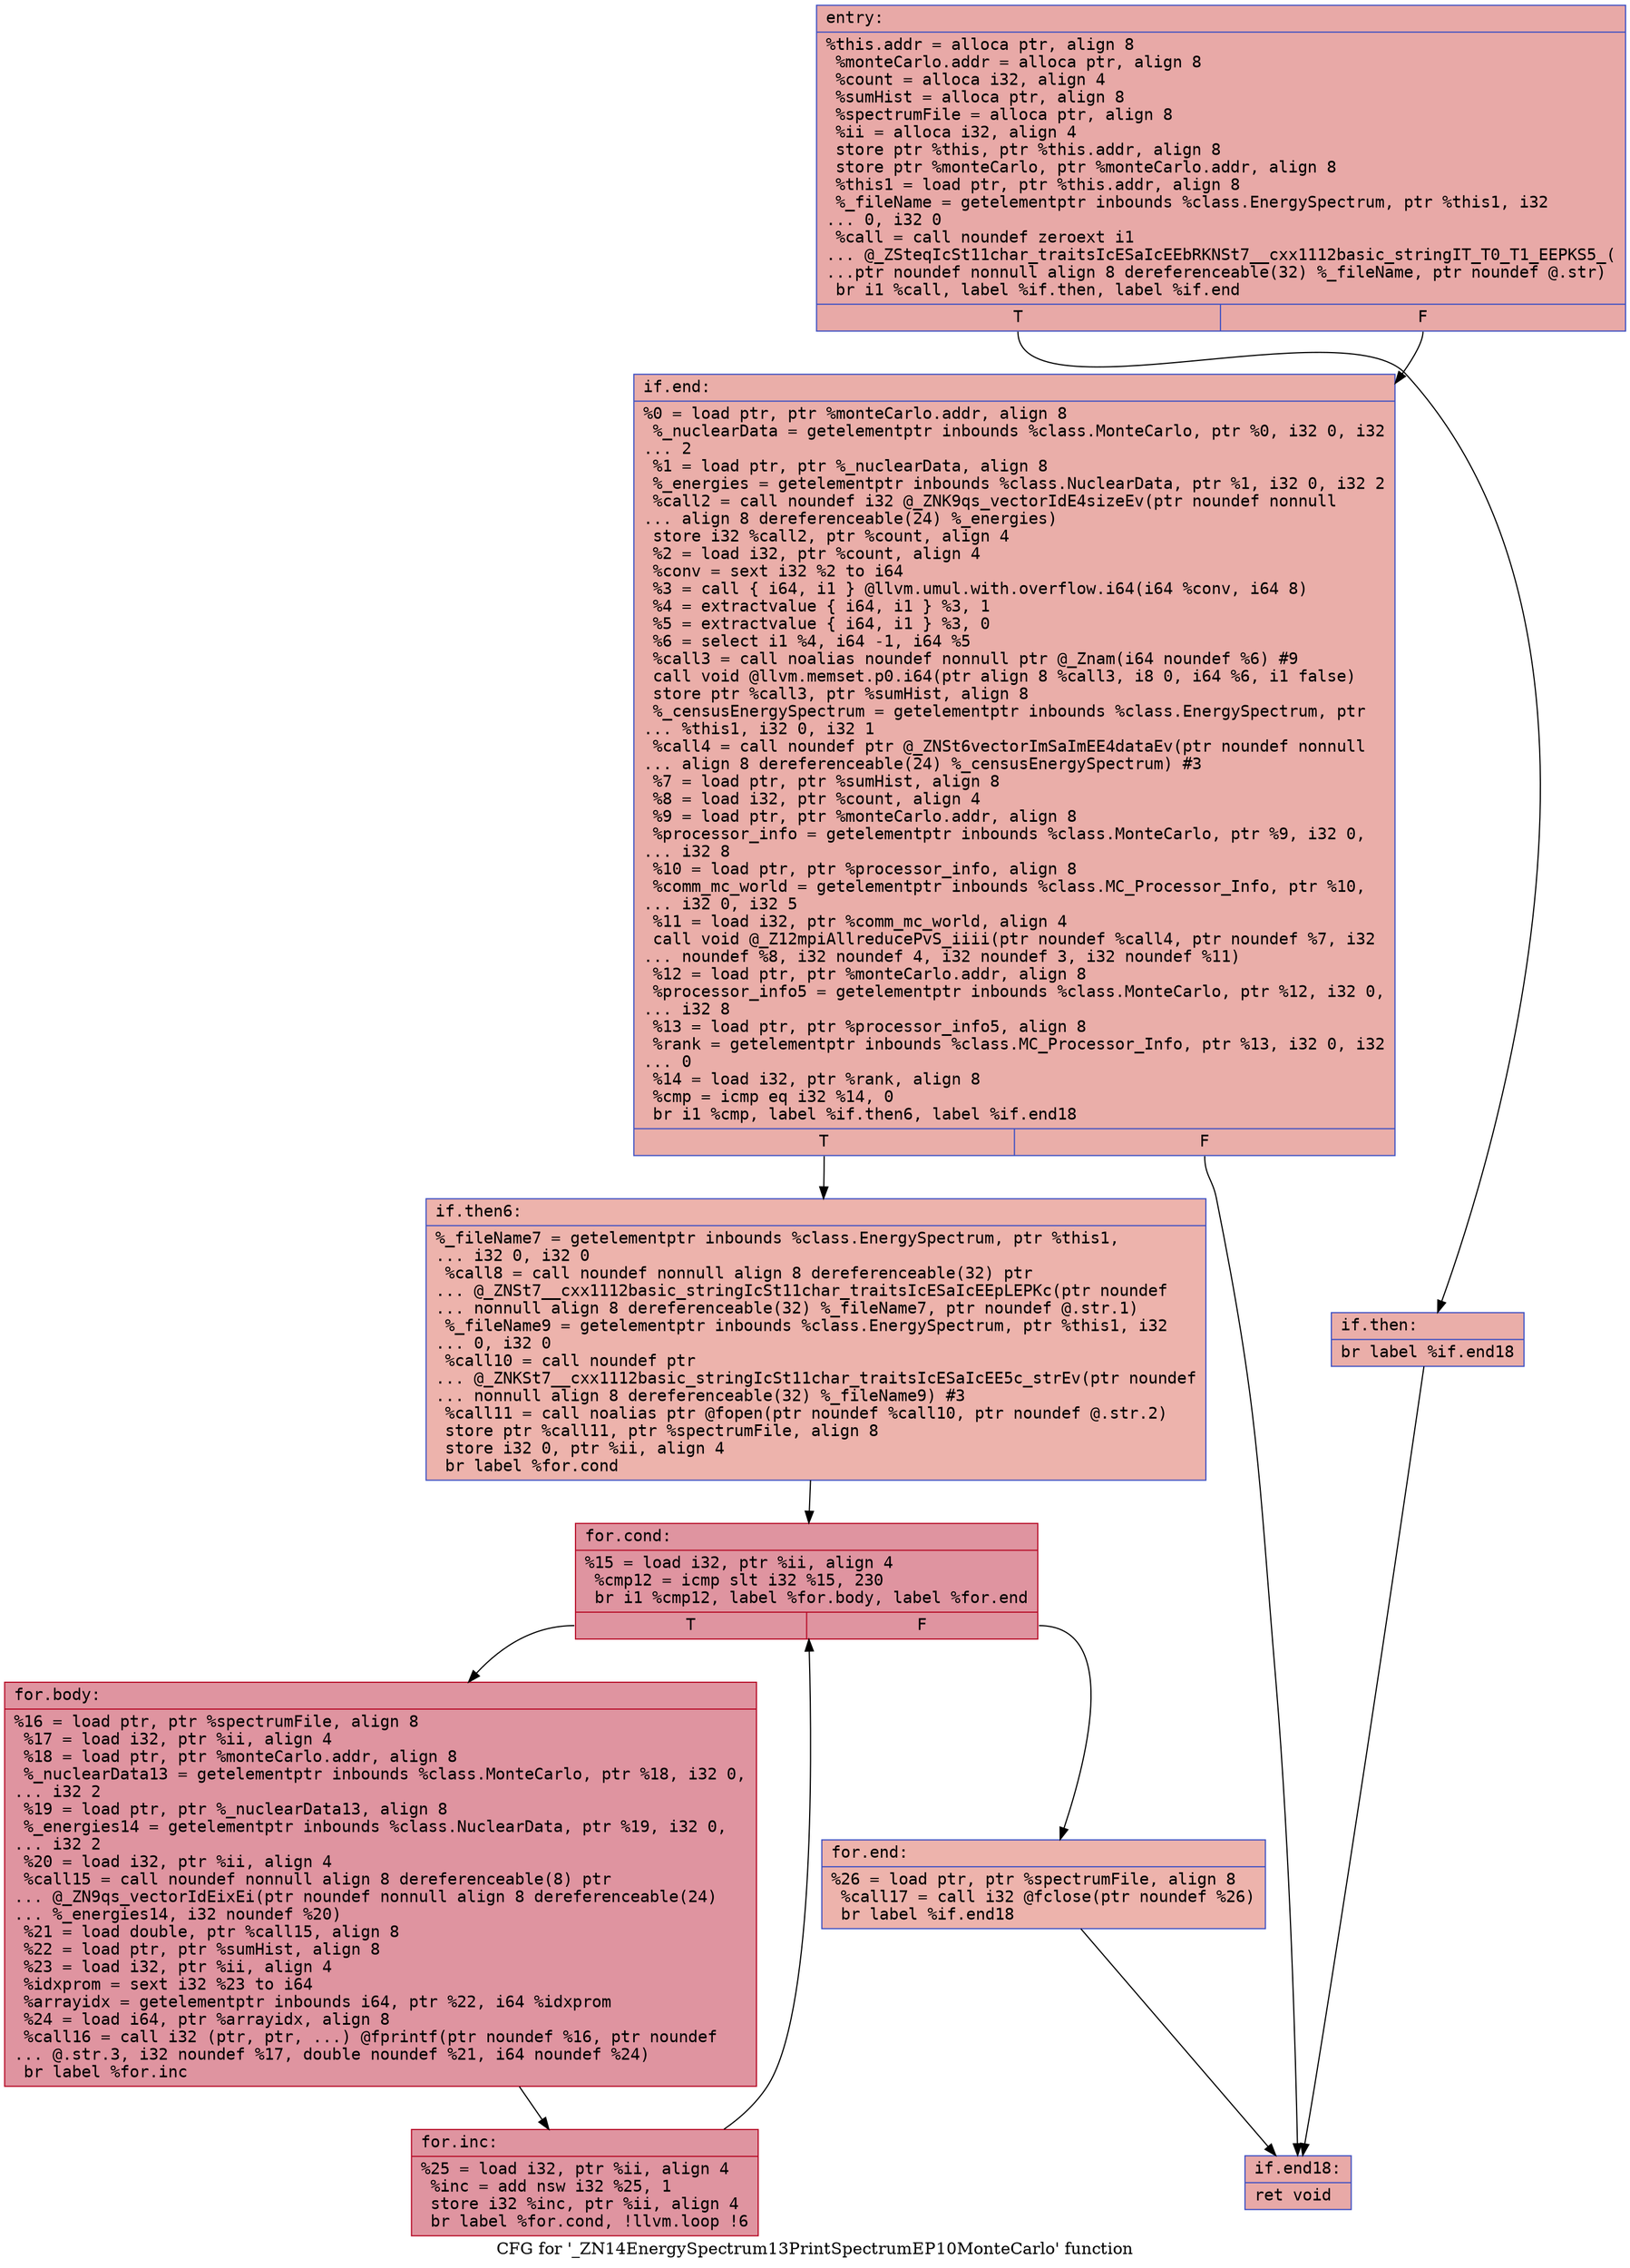 digraph "CFG for '_ZN14EnergySpectrum13PrintSpectrumEP10MonteCarlo' function" {
	label="CFG for '_ZN14EnergySpectrum13PrintSpectrumEP10MonteCarlo' function";

	Node0x565350e115a0 [shape=record,color="#3d50c3ff", style=filled, fillcolor="#ca3b3770" fontname="Courier",label="{entry:\l|  %this.addr = alloca ptr, align 8\l  %monteCarlo.addr = alloca ptr, align 8\l  %count = alloca i32, align 4\l  %sumHist = alloca ptr, align 8\l  %spectrumFile = alloca ptr, align 8\l  %ii = alloca i32, align 4\l  store ptr %this, ptr %this.addr, align 8\l  store ptr %monteCarlo, ptr %monteCarlo.addr, align 8\l  %this1 = load ptr, ptr %this.addr, align 8\l  %_fileName = getelementptr inbounds %class.EnergySpectrum, ptr %this1, i32\l... 0, i32 0\l  %call = call noundef zeroext i1\l... @_ZSteqIcSt11char_traitsIcESaIcEEbRKNSt7__cxx1112basic_stringIT_T0_T1_EEPKS5_(\l...ptr noundef nonnull align 8 dereferenceable(32) %_fileName, ptr noundef @.str)\l  br i1 %call, label %if.then, label %if.end\l|{<s0>T|<s1>F}}"];
	Node0x565350e115a0:s0 -> Node0x565350e11d60[tooltip="entry -> if.then\nProbability 50.00%" ];
	Node0x565350e115a0:s1 -> Node0x565350e11470[tooltip="entry -> if.end\nProbability 50.00%" ];
	Node0x565350e11d60 [shape=record,color="#3d50c3ff", style=filled, fillcolor="#d0473d70" fontname="Courier",label="{if.then:\l|  br label %if.end18\l}"];
	Node0x565350e11d60 -> Node0x565350e114e0[tooltip="if.then -> if.end18\nProbability 100.00%" ];
	Node0x565350e11470 [shape=record,color="#3d50c3ff", style=filled, fillcolor="#d0473d70" fontname="Courier",label="{if.end:\l|  %0 = load ptr, ptr %monteCarlo.addr, align 8\l  %_nuclearData = getelementptr inbounds %class.MonteCarlo, ptr %0, i32 0, i32\l... 2\l  %1 = load ptr, ptr %_nuclearData, align 8\l  %_energies = getelementptr inbounds %class.NuclearData, ptr %1, i32 0, i32 2\l  %call2 = call noundef i32 @_ZNK9qs_vectorIdE4sizeEv(ptr noundef nonnull\l... align 8 dereferenceable(24) %_energies)\l  store i32 %call2, ptr %count, align 4\l  %2 = load i32, ptr %count, align 4\l  %conv = sext i32 %2 to i64\l  %3 = call \{ i64, i1 \} @llvm.umul.with.overflow.i64(i64 %conv, i64 8)\l  %4 = extractvalue \{ i64, i1 \} %3, 1\l  %5 = extractvalue \{ i64, i1 \} %3, 0\l  %6 = select i1 %4, i64 -1, i64 %5\l  %call3 = call noalias noundef nonnull ptr @_Znam(i64 noundef %6) #9\l  call void @llvm.memset.p0.i64(ptr align 8 %call3, i8 0, i64 %6, i1 false)\l  store ptr %call3, ptr %sumHist, align 8\l  %_censusEnergySpectrum = getelementptr inbounds %class.EnergySpectrum, ptr\l... %this1, i32 0, i32 1\l  %call4 = call noundef ptr @_ZNSt6vectorImSaImEE4dataEv(ptr noundef nonnull\l... align 8 dereferenceable(24) %_censusEnergySpectrum) #3\l  %7 = load ptr, ptr %sumHist, align 8\l  %8 = load i32, ptr %count, align 4\l  %9 = load ptr, ptr %monteCarlo.addr, align 8\l  %processor_info = getelementptr inbounds %class.MonteCarlo, ptr %9, i32 0,\l... i32 8\l  %10 = load ptr, ptr %processor_info, align 8\l  %comm_mc_world = getelementptr inbounds %class.MC_Processor_Info, ptr %10,\l... i32 0, i32 5\l  %11 = load i32, ptr %comm_mc_world, align 4\l  call void @_Z12mpiAllreducePvS_iiii(ptr noundef %call4, ptr noundef %7, i32\l... noundef %8, i32 noundef 4, i32 noundef 3, i32 noundef %11)\l  %12 = load ptr, ptr %monteCarlo.addr, align 8\l  %processor_info5 = getelementptr inbounds %class.MonteCarlo, ptr %12, i32 0,\l... i32 8\l  %13 = load ptr, ptr %processor_info5, align 8\l  %rank = getelementptr inbounds %class.MC_Processor_Info, ptr %13, i32 0, i32\l... 0\l  %14 = load i32, ptr %rank, align 8\l  %cmp = icmp eq i32 %14, 0\l  br i1 %cmp, label %if.then6, label %if.end18\l|{<s0>T|<s1>F}}"];
	Node0x565350e11470:s0 -> Node0x565350e142e0[tooltip="if.end -> if.then6\nProbability 37.50%" ];
	Node0x565350e11470:s1 -> Node0x565350e114e0[tooltip="if.end -> if.end18\nProbability 62.50%" ];
	Node0x565350e142e0 [shape=record,color="#3d50c3ff", style=filled, fillcolor="#d6524470" fontname="Courier",label="{if.then6:\l|  %_fileName7 = getelementptr inbounds %class.EnergySpectrum, ptr %this1,\l... i32 0, i32 0\l  %call8 = call noundef nonnull align 8 dereferenceable(32) ptr\l... @_ZNSt7__cxx1112basic_stringIcSt11char_traitsIcESaIcEEpLEPKc(ptr noundef\l... nonnull align 8 dereferenceable(32) %_fileName7, ptr noundef @.str.1)\l  %_fileName9 = getelementptr inbounds %class.EnergySpectrum, ptr %this1, i32\l... 0, i32 0\l  %call10 = call noundef ptr\l... @_ZNKSt7__cxx1112basic_stringIcSt11char_traitsIcESaIcEE5c_strEv(ptr noundef\l... nonnull align 8 dereferenceable(32) %_fileName9) #3\l  %call11 = call noalias ptr @fopen(ptr noundef %call10, ptr noundef @.str.2)\l  store ptr %call11, ptr %spectrumFile, align 8\l  store i32 0, ptr %ii, align 4\l  br label %for.cond\l}"];
	Node0x565350e142e0 -> Node0x565350e14e10[tooltip="if.then6 -> for.cond\nProbability 100.00%" ];
	Node0x565350e14e10 [shape=record,color="#b70d28ff", style=filled, fillcolor="#b70d2870" fontname="Courier",label="{for.cond:\l|  %15 = load i32, ptr %ii, align 4\l  %cmp12 = icmp slt i32 %15, 230\l  br i1 %cmp12, label %for.body, label %for.end\l|{<s0>T|<s1>F}}"];
	Node0x565350e14e10:s0 -> Node0x565350e150a0[tooltip="for.cond -> for.body\nProbability 96.88%" ];
	Node0x565350e14e10:s1 -> Node0x565350e15120[tooltip="for.cond -> for.end\nProbability 3.12%" ];
	Node0x565350e150a0 [shape=record,color="#b70d28ff", style=filled, fillcolor="#b70d2870" fontname="Courier",label="{for.body:\l|  %16 = load ptr, ptr %spectrumFile, align 8\l  %17 = load i32, ptr %ii, align 4\l  %18 = load ptr, ptr %monteCarlo.addr, align 8\l  %_nuclearData13 = getelementptr inbounds %class.MonteCarlo, ptr %18, i32 0,\l... i32 2\l  %19 = load ptr, ptr %_nuclearData13, align 8\l  %_energies14 = getelementptr inbounds %class.NuclearData, ptr %19, i32 0,\l... i32 2\l  %20 = load i32, ptr %ii, align 4\l  %call15 = call noundef nonnull align 8 dereferenceable(8) ptr\l... @_ZN9qs_vectorIdEixEi(ptr noundef nonnull align 8 dereferenceable(24)\l... %_energies14, i32 noundef %20)\l  %21 = load double, ptr %call15, align 8\l  %22 = load ptr, ptr %sumHist, align 8\l  %23 = load i32, ptr %ii, align 4\l  %idxprom = sext i32 %23 to i64\l  %arrayidx = getelementptr inbounds i64, ptr %22, i64 %idxprom\l  %24 = load i64, ptr %arrayidx, align 8\l  %call16 = call i32 (ptr, ptr, ...) @fprintf(ptr noundef %16, ptr noundef\l... @.str.3, i32 noundef %17, double noundef %21, i64 noundef %24)\l  br label %for.inc\l}"];
	Node0x565350e150a0 -> Node0x565350e0b660[tooltip="for.body -> for.inc\nProbability 100.00%" ];
	Node0x565350e0b660 [shape=record,color="#b70d28ff", style=filled, fillcolor="#b70d2870" fontname="Courier",label="{for.inc:\l|  %25 = load i32, ptr %ii, align 4\l  %inc = add nsw i32 %25, 1\l  store i32 %inc, ptr %ii, align 4\l  br label %for.cond, !llvm.loop !6\l}"];
	Node0x565350e0b660 -> Node0x565350e14e10[tooltip="for.inc -> for.cond\nProbability 100.00%" ];
	Node0x565350e15120 [shape=record,color="#3d50c3ff", style=filled, fillcolor="#d6524470" fontname="Courier",label="{for.end:\l|  %26 = load ptr, ptr %spectrumFile, align 8\l  %call17 = call i32 @fclose(ptr noundef %26)\l  br label %if.end18\l}"];
	Node0x565350e15120 -> Node0x565350e114e0[tooltip="for.end -> if.end18\nProbability 100.00%" ];
	Node0x565350e114e0 [shape=record,color="#3d50c3ff", style=filled, fillcolor="#ca3b3770" fontname="Courier",label="{if.end18:\l|  ret void\l}"];
}
